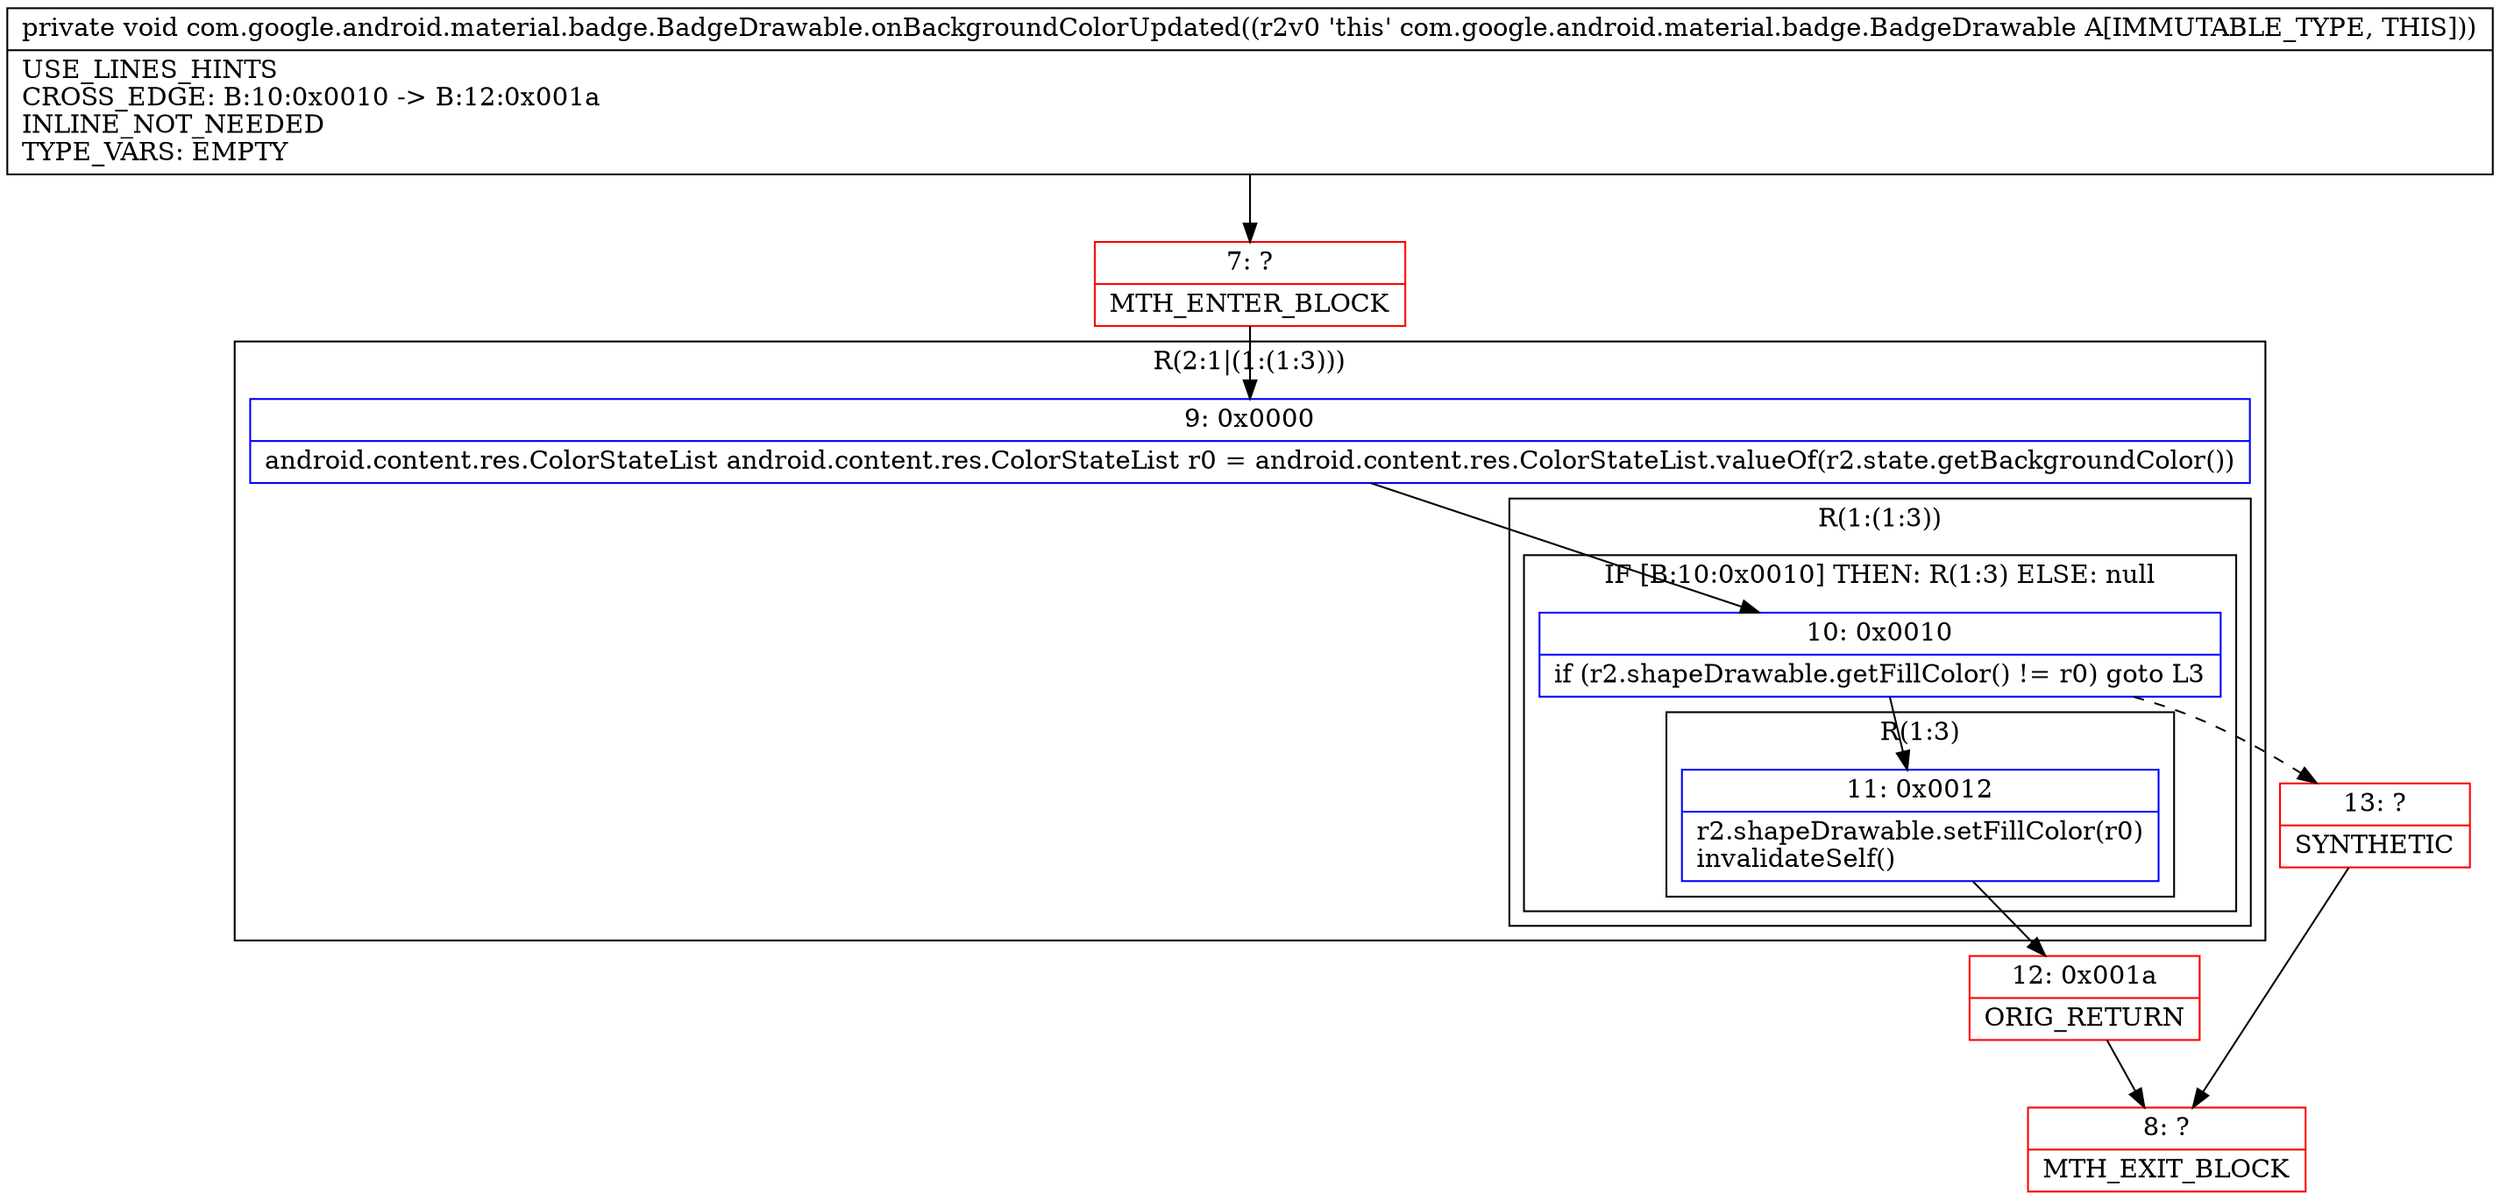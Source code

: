 digraph "CFG forcom.google.android.material.badge.BadgeDrawable.onBackgroundColorUpdated()V" {
subgraph cluster_Region_819040751 {
label = "R(2:1|(1:(1:3)))";
node [shape=record,color=blue];
Node_9 [shape=record,label="{9\:\ 0x0000|android.content.res.ColorStateList android.content.res.ColorStateList r0 = android.content.res.ColorStateList.valueOf(r2.state.getBackgroundColor())\l}"];
subgraph cluster_Region_1516739981 {
label = "R(1:(1:3))";
node [shape=record,color=blue];
subgraph cluster_IfRegion_1357524449 {
label = "IF [B:10:0x0010] THEN: R(1:3) ELSE: null";
node [shape=record,color=blue];
Node_10 [shape=record,label="{10\:\ 0x0010|if (r2.shapeDrawable.getFillColor() != r0) goto L3\l}"];
subgraph cluster_Region_1183310103 {
label = "R(1:3)";
node [shape=record,color=blue];
Node_11 [shape=record,label="{11\:\ 0x0012|r2.shapeDrawable.setFillColor(r0)\linvalidateSelf()\l}"];
}
}
}
}
Node_7 [shape=record,color=red,label="{7\:\ ?|MTH_ENTER_BLOCK\l}"];
Node_12 [shape=record,color=red,label="{12\:\ 0x001a|ORIG_RETURN\l}"];
Node_8 [shape=record,color=red,label="{8\:\ ?|MTH_EXIT_BLOCK\l}"];
Node_13 [shape=record,color=red,label="{13\:\ ?|SYNTHETIC\l}"];
MethodNode[shape=record,label="{private void com.google.android.material.badge.BadgeDrawable.onBackgroundColorUpdated((r2v0 'this' com.google.android.material.badge.BadgeDrawable A[IMMUTABLE_TYPE, THIS]))  | USE_LINES_HINTS\lCROSS_EDGE: B:10:0x0010 \-\> B:12:0x001a\lINLINE_NOT_NEEDED\lTYPE_VARS: EMPTY\l}"];
MethodNode -> Node_7;Node_9 -> Node_10;
Node_10 -> Node_11;
Node_10 -> Node_13[style=dashed];
Node_11 -> Node_12;
Node_7 -> Node_9;
Node_12 -> Node_8;
Node_13 -> Node_8;
}

